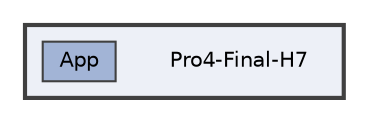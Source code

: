 digraph "C:/Users/Ralf/git/Pro4-Final/Pro4-Final-H7"
{
 // LATEX_PDF_SIZE
  bgcolor="transparent";
  edge [fontname=Helvetica,fontsize=10,labelfontname=Helvetica,labelfontsize=10];
  node [fontname=Helvetica,fontsize=10,shape=box,height=0.2,width=0.4];
  compound=true
  subgraph clusterdir_2165728dfce7fe6ae96da64472d65727 {
    graph [ bgcolor="#edf0f7", pencolor="grey25", label="", fontname=Helvetica,fontsize=10 style="filled,bold", URL="dir_2165728dfce7fe6ae96da64472d65727.html",tooltip=""]
    dir_2165728dfce7fe6ae96da64472d65727 [shape=plaintext, label="Pro4-Final-H7"];
  dir_7aeaecfeeaad5b454fd6b5dd34f24854 [label="App", fillcolor="#a2b4d6", color="grey25", style="filled", URL="dir_7aeaecfeeaad5b454fd6b5dd34f24854.html",tooltip=""];
  }
}
